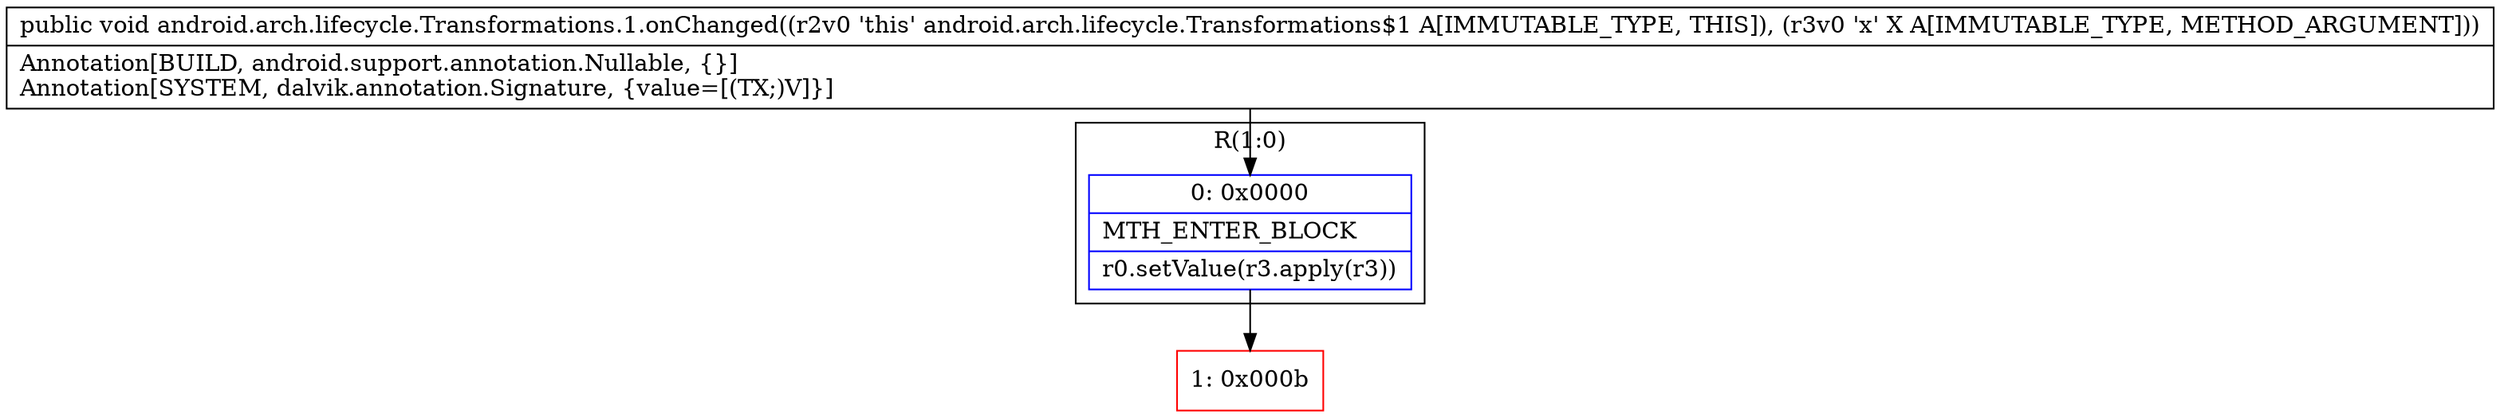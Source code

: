 digraph "CFG forandroid.arch.lifecycle.Transformations.1.onChanged(Ljava\/lang\/Object;)V" {
subgraph cluster_Region_657358742 {
label = "R(1:0)";
node [shape=record,color=blue];
Node_0 [shape=record,label="{0\:\ 0x0000|MTH_ENTER_BLOCK\l|r0.setValue(r3.apply(r3))\l}"];
}
Node_1 [shape=record,color=red,label="{1\:\ 0x000b}"];
MethodNode[shape=record,label="{public void android.arch.lifecycle.Transformations.1.onChanged((r2v0 'this' android.arch.lifecycle.Transformations$1 A[IMMUTABLE_TYPE, THIS]), (r3v0 'x' X A[IMMUTABLE_TYPE, METHOD_ARGUMENT]))  | Annotation[BUILD, android.support.annotation.Nullable, \{\}]\lAnnotation[SYSTEM, dalvik.annotation.Signature, \{value=[(TX;)V]\}]\l}"];
MethodNode -> Node_0;
Node_0 -> Node_1;
}

